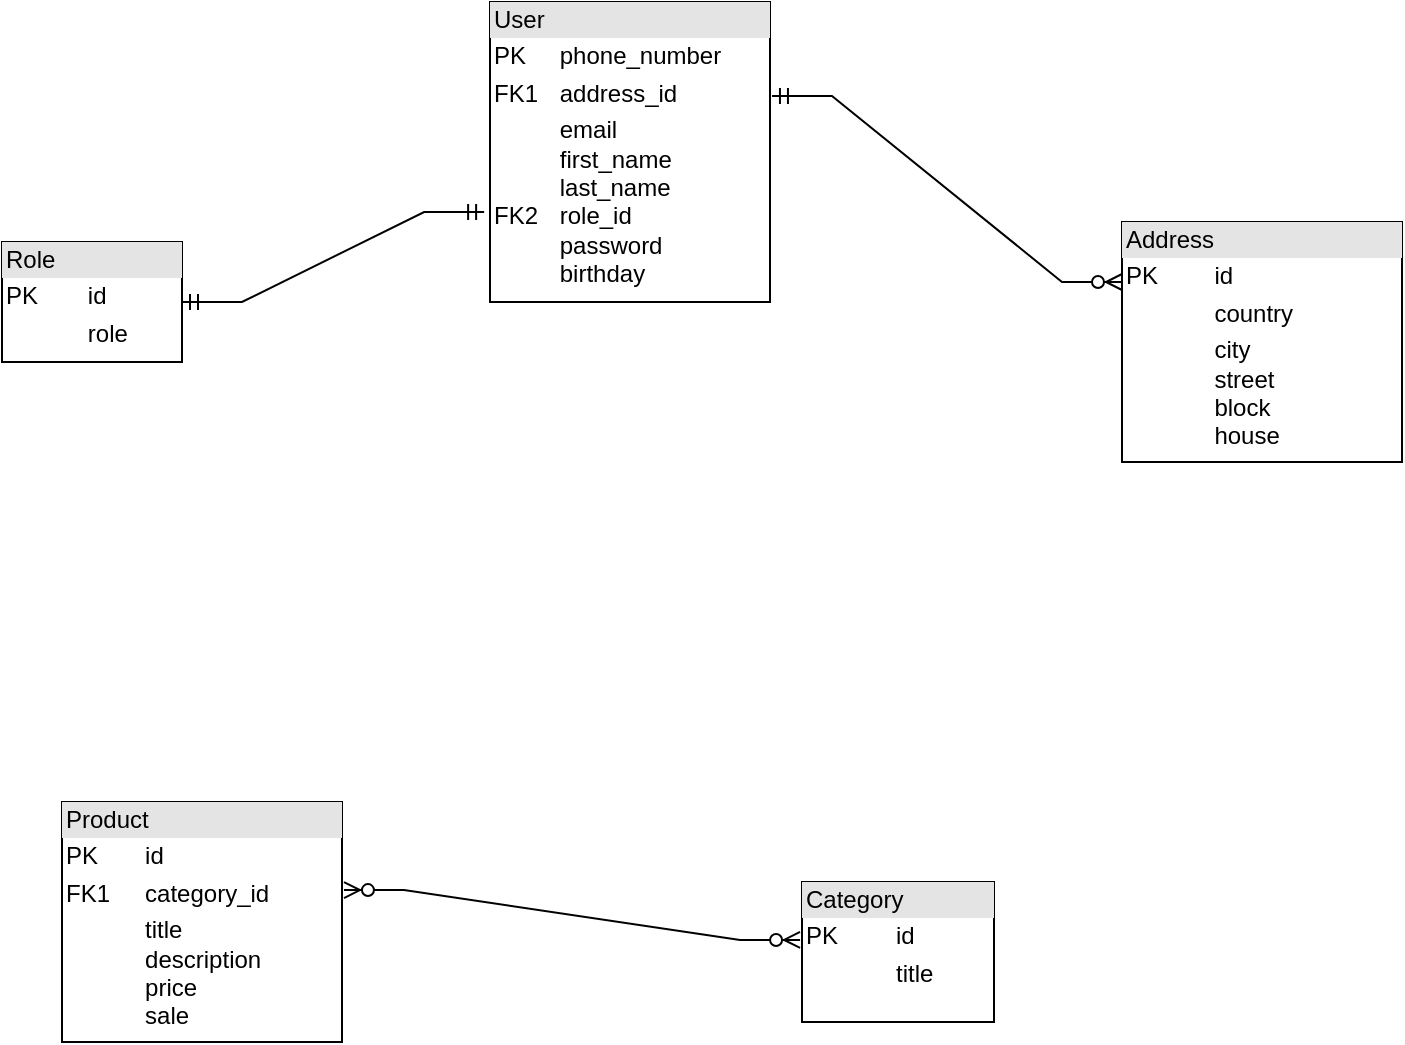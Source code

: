 <mxfile version="20.8.15" type="device"><diagram name="Страница 1" id="G0l-2Pb_DOsQoP8So5Ck"><mxGraphModel dx="1434" dy="707" grid="1" gridSize="10" guides="1" tooltips="1" connect="1" arrows="1" fold="1" page="1" pageScale="1" pageWidth="827" pageHeight="1169" math="0" shadow="0"><root><mxCell id="0"/><mxCell id="1" parent="0"/><mxCell id="1C3miIgwyPW-lZeza_lq-14" value="&lt;div style=&quot;box-sizing:border-box;width:100%;background:#e4e4e4;padding:2px;&quot;&gt;User&lt;/div&gt;&lt;table style=&quot;width:100%;font-size:1em;&quot; cellpadding=&quot;2&quot; cellspacing=&quot;0&quot;&gt;&lt;tbody&gt;&lt;tr&gt;&lt;td&gt;PK&lt;/td&gt;&lt;td&gt;phone_number&lt;/td&gt;&lt;/tr&gt;&lt;tr&gt;&lt;td&gt;FK1&lt;/td&gt;&lt;td&gt;address_id&lt;/td&gt;&lt;/tr&gt;&lt;tr&gt;&lt;td&gt;FK2&lt;/td&gt;&lt;td&gt;email&lt;br&gt;first_name&lt;br&gt;last_name&lt;br&gt;role_id&lt;br&gt;password&lt;br&gt;birthday&lt;br&gt;&lt;br&gt;&lt;/td&gt;&lt;/tr&gt;&lt;/tbody&gt;&lt;/table&gt;" style="verticalAlign=top;align=left;overflow=fill;html=1;" vertex="1" parent="1"><mxGeometry x="344" y="40" width="140" height="150" as="geometry"/></mxCell><mxCell id="1C3miIgwyPW-lZeza_lq-19" value="&lt;div style=&quot;box-sizing:border-box;width:100%;background:#e4e4e4;padding:2px;&quot;&gt;Address&lt;/div&gt;&lt;table style=&quot;width:100%;font-size:1em;&quot; cellpadding=&quot;2&quot; cellspacing=&quot;0&quot;&gt;&lt;tbody&gt;&lt;tr&gt;&lt;td&gt;PK&lt;/td&gt;&lt;td&gt;id&lt;/td&gt;&lt;/tr&gt;&lt;tr&gt;&lt;td&gt;&lt;br&gt;&lt;/td&gt;&lt;td&gt;country&lt;br&gt;&lt;/td&gt;&lt;/tr&gt;&lt;tr&gt;&lt;td&gt;&lt;/td&gt;&lt;td&gt;city&lt;br&gt;street&lt;br&gt;block&lt;br&gt;house&lt;br&gt;&lt;br&gt;&lt;/td&gt;&lt;/tr&gt;&lt;tr&gt;&lt;td&gt;&lt;br&gt;&lt;/td&gt;&lt;td&gt;&lt;br&gt;&lt;/td&gt;&lt;/tr&gt;&lt;tr&gt;&lt;td&gt;&lt;br&gt;&lt;/td&gt;&lt;td&gt;&lt;br&gt;&lt;/td&gt;&lt;/tr&gt;&lt;/tbody&gt;&lt;/table&gt;" style="verticalAlign=top;align=left;overflow=fill;html=1;" vertex="1" parent="1"><mxGeometry x="660" y="150" width="140" height="120" as="geometry"/></mxCell><mxCell id="1C3miIgwyPW-lZeza_lq-21" value="&lt;div style=&quot;box-sizing:border-box;width:100%;background:#e4e4e4;padding:2px;&quot;&gt;Role&lt;/div&gt;&lt;table style=&quot;width:100%;font-size:1em;&quot; cellpadding=&quot;2&quot; cellspacing=&quot;0&quot;&gt;&lt;tbody&gt;&lt;tr&gt;&lt;td&gt;PK&lt;/td&gt;&lt;td&gt;id&lt;/td&gt;&lt;/tr&gt;&lt;tr&gt;&lt;td&gt;&lt;br&gt;&lt;/td&gt;&lt;td&gt;role&lt;/td&gt;&lt;/tr&gt;&lt;tr&gt;&lt;td&gt;&lt;/td&gt;&lt;td&gt;&lt;br&gt;&lt;/td&gt;&lt;/tr&gt;&lt;/tbody&gt;&lt;/table&gt;" style="verticalAlign=top;align=left;overflow=fill;html=1;" vertex="1" parent="1"><mxGeometry x="100" y="160" width="90" height="60" as="geometry"/></mxCell><mxCell id="1C3miIgwyPW-lZeza_lq-23" value="&lt;div style=&quot;box-sizing:border-box;width:100%;background:#e4e4e4;padding:2px;&quot;&gt;Product&lt;/div&gt;&lt;table style=&quot;width:100%;font-size:1em;&quot; cellpadding=&quot;2&quot; cellspacing=&quot;0&quot;&gt;&lt;tbody&gt;&lt;tr&gt;&lt;td&gt;PK&lt;/td&gt;&lt;td&gt;id&lt;/td&gt;&lt;/tr&gt;&lt;tr&gt;&lt;td&gt;FK1&lt;/td&gt;&lt;td&gt;category_id&lt;/td&gt;&lt;/tr&gt;&lt;tr&gt;&lt;td&gt;&lt;/td&gt;&lt;td&gt;title&lt;br&gt;description&lt;br&gt;price&lt;br&gt;sale&lt;/td&gt;&lt;/tr&gt;&lt;/tbody&gt;&lt;/table&gt;" style="verticalAlign=top;align=left;overflow=fill;html=1;" vertex="1" parent="1"><mxGeometry x="130" y="440" width="140" height="120" as="geometry"/></mxCell><mxCell id="1C3miIgwyPW-lZeza_lq-24" value="&lt;div style=&quot;box-sizing:border-box;width:100%;background:#e4e4e4;padding:2px;&quot;&gt;Category&lt;/div&gt;&lt;table style=&quot;width:100%;font-size:1em;&quot; cellpadding=&quot;2&quot; cellspacing=&quot;0&quot;&gt;&lt;tbody&gt;&lt;tr&gt;&lt;td&gt;PK&lt;/td&gt;&lt;td&gt;id&lt;/td&gt;&lt;/tr&gt;&lt;tr&gt;&lt;td&gt;&lt;br&gt;&lt;/td&gt;&lt;td&gt;title&lt;/td&gt;&lt;/tr&gt;&lt;tr&gt;&lt;td&gt;&lt;/td&gt;&lt;td&gt;&lt;br&gt;&lt;/td&gt;&lt;/tr&gt;&lt;/tbody&gt;&lt;/table&gt;" style="verticalAlign=top;align=left;overflow=fill;html=1;" vertex="1" parent="1"><mxGeometry x="500" y="480" width="96" height="70" as="geometry"/></mxCell><mxCell id="1C3miIgwyPW-lZeza_lq-26" value="" style="edgeStyle=entityRelationEdgeStyle;fontSize=12;html=1;endArrow=ERzeroToMany;startArrow=ERmandOne;rounded=0;exitX=1.007;exitY=0.313;exitDx=0;exitDy=0;exitPerimeter=0;entryX=0;entryY=0.25;entryDx=0;entryDy=0;" edge="1" parent="1" source="1C3miIgwyPW-lZeza_lq-14" target="1C3miIgwyPW-lZeza_lq-19"><mxGeometry width="100" height="100" relative="1" as="geometry"><mxPoint x="370" y="220" as="sourcePoint"/><mxPoint x="660" y="187" as="targetPoint"/></mxGeometry></mxCell><mxCell id="1C3miIgwyPW-lZeza_lq-28" value="" style="edgeStyle=entityRelationEdgeStyle;fontSize=12;html=1;endArrow=ERmandOne;startArrow=ERmandOne;rounded=0;exitX=1;exitY=0.5;exitDx=0;exitDy=0;entryX=-0.021;entryY=0.7;entryDx=0;entryDy=0;entryPerimeter=0;" edge="1" parent="1" source="1C3miIgwyPW-lZeza_lq-21" target="1C3miIgwyPW-lZeza_lq-14"><mxGeometry width="100" height="100" relative="1" as="geometry"><mxPoint x="360" y="310" as="sourcePoint"/><mxPoint x="460" y="210" as="targetPoint"/></mxGeometry></mxCell><mxCell id="1C3miIgwyPW-lZeza_lq-29" value="" style="edgeStyle=entityRelationEdgeStyle;fontSize=12;html=1;endArrow=ERzeroToMany;endFill=1;startArrow=ERzeroToMany;rounded=0;exitX=1.007;exitY=0.367;exitDx=0;exitDy=0;exitPerimeter=0;entryX=-0.01;entryY=0.414;entryDx=0;entryDy=0;entryPerimeter=0;" edge="1" parent="1" source="1C3miIgwyPW-lZeza_lq-23" target="1C3miIgwyPW-lZeza_lq-24"><mxGeometry width="100" height="100" relative="1" as="geometry"><mxPoint x="360" y="710" as="sourcePoint"/><mxPoint x="490" y="507" as="targetPoint"/></mxGeometry></mxCell></root></mxGraphModel></diagram></mxfile>